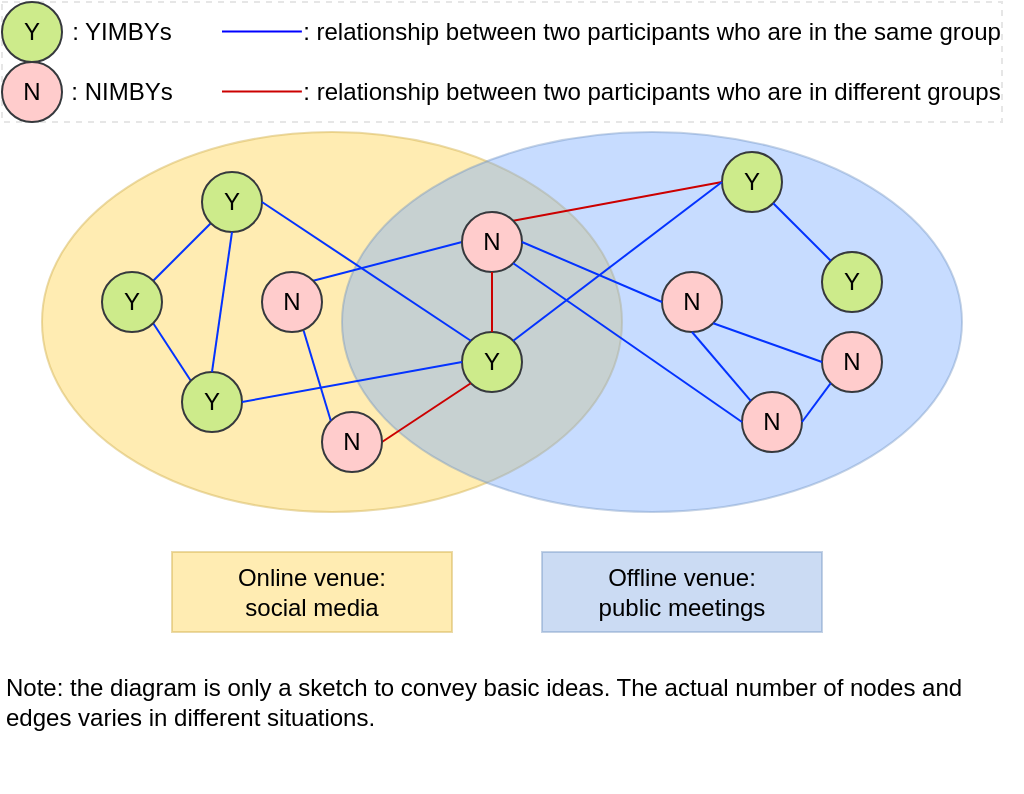 <mxfile version="21.6.5" type="github">
  <diagram name="Page-1" id="_gHLLHE9bVL9B20DSESU">
    <mxGraphModel dx="710" dy="473" grid="1" gridSize="10" guides="1" tooltips="1" connect="1" arrows="1" fold="1" page="1" pageScale="1" pageWidth="850" pageHeight="1100" math="0" shadow="0">
      <root>
        <mxCell id="0" />
        <mxCell id="1" parent="0" />
        <mxCell id="SoCJYkqODRn5aVtLT6-E-4" value="" style="ellipse;whiteSpace=wrap;html=1;fillColor=#FFD966;strokeColor=#d6b656;opacity=50;" vertex="1" parent="1">
          <mxGeometry x="40" y="70" width="290" height="190" as="geometry" />
        </mxCell>
        <mxCell id="SoCJYkqODRn5aVtLT6-E-5" value="" style="ellipse;whiteSpace=wrap;html=1;fillColor=#74a7fe;strokeColor=#6c8ebf;opacity=40;" vertex="1" parent="1">
          <mxGeometry x="190" y="70" width="310" height="190" as="geometry" />
        </mxCell>
        <mxCell id="SoCJYkqODRn5aVtLT6-E-24" style="orthogonalLoop=1;jettySize=auto;html=1;exitX=0;exitY=1;exitDx=0;exitDy=0;entryX=1;entryY=0;entryDx=0;entryDy=0;startArrow=none;startFill=0;endArrow=none;endFill=0;strokeColor=#0433ff;" edge="1" parent="1" source="SoCJYkqODRn5aVtLT6-E-8" target="SoCJYkqODRn5aVtLT6-E-9">
          <mxGeometry relative="1" as="geometry" />
        </mxCell>
        <mxCell id="SoCJYkqODRn5aVtLT6-E-8" value="Y" style="ellipse;whiteSpace=wrap;html=1;aspect=fixed;fillColor=#cdeb8b;strokeColor=#36393d;" vertex="1" parent="1">
          <mxGeometry x="120" y="90" width="30" height="30" as="geometry" />
        </mxCell>
        <mxCell id="SoCJYkqODRn5aVtLT6-E-45" style="orthogonalLoop=1;jettySize=auto;html=1;exitX=1;exitY=1;exitDx=0;exitDy=0;entryX=0;entryY=0;entryDx=0;entryDy=0;endArrow=none;endFill=0;strokeColor=#0433ff;" edge="1" parent="1" source="SoCJYkqODRn5aVtLT6-E-9" target="SoCJYkqODRn5aVtLT6-E-10">
          <mxGeometry relative="1" as="geometry" />
        </mxCell>
        <mxCell id="SoCJYkqODRn5aVtLT6-E-9" value="Y" style="ellipse;whiteSpace=wrap;html=1;aspect=fixed;fillColor=#cdeb8b;strokeColor=#36393d;" vertex="1" parent="1">
          <mxGeometry x="70" y="140" width="30" height="30" as="geometry" />
        </mxCell>
        <mxCell id="SoCJYkqODRn5aVtLT6-E-10" value="Y" style="ellipse;whiteSpace=wrap;html=1;aspect=fixed;fillColor=#cdeb8b;strokeColor=#36393d;" vertex="1" parent="1">
          <mxGeometry x="110" y="190" width="30" height="30" as="geometry" />
        </mxCell>
        <mxCell id="SoCJYkqODRn5aVtLT6-E-11" value="Y" style="ellipse;whiteSpace=wrap;html=1;aspect=fixed;fillColor=#cdeb8b;strokeColor=#36393d;" vertex="1" parent="1">
          <mxGeometry x="380" y="80" width="30" height="30" as="geometry" />
        </mxCell>
        <mxCell id="SoCJYkqODRn5aVtLT6-E-12" value="Y" style="ellipse;whiteSpace=wrap;html=1;aspect=fixed;fillColor=#cdeb8b;strokeColor=#36393d;" vertex="1" parent="1">
          <mxGeometry x="430" y="130" width="30" height="30" as="geometry" />
        </mxCell>
        <mxCell id="SoCJYkqODRn5aVtLT6-E-13" value="Y" style="ellipse;whiteSpace=wrap;html=1;aspect=fixed;fillColor=#cdeb8b;strokeColor=#36393d;" vertex="1" parent="1">
          <mxGeometry x="250" y="170" width="30" height="30" as="geometry" />
        </mxCell>
        <mxCell id="SoCJYkqODRn5aVtLT6-E-36" style="orthogonalLoop=1;jettySize=auto;html=1;exitX=1;exitY=0;exitDx=0;exitDy=0;entryX=0;entryY=0.5;entryDx=0;entryDy=0;endArrow=none;endFill=0;strokeColor=#0433ff;" edge="1" parent="1" source="SoCJYkqODRn5aVtLT6-E-14" target="SoCJYkqODRn5aVtLT6-E-16">
          <mxGeometry relative="1" as="geometry" />
        </mxCell>
        <mxCell id="SoCJYkqODRn5aVtLT6-E-14" value="N" style="ellipse;whiteSpace=wrap;html=1;aspect=fixed;fillColor=#ffcccc;strokeColor=#36393d;" vertex="1" parent="1">
          <mxGeometry x="150" y="140" width="30" height="30" as="geometry" />
        </mxCell>
        <mxCell id="SoCJYkqODRn5aVtLT6-E-44" style="orthogonalLoop=1;jettySize=auto;html=1;exitX=1;exitY=0;exitDx=0;exitDy=0;entryX=0;entryY=0.5;entryDx=0;entryDy=0;endArrow=none;endFill=0;strokeColor=#CC0000;" edge="1" parent="1" source="SoCJYkqODRn5aVtLT6-E-16" target="SoCJYkqODRn5aVtLT6-E-11">
          <mxGeometry relative="1" as="geometry" />
        </mxCell>
        <mxCell id="SoCJYkqODRn5aVtLT6-E-16" value="N" style="ellipse;whiteSpace=wrap;html=1;aspect=fixed;fillColor=#ffcccc;strokeColor=#36393d;" vertex="1" parent="1">
          <mxGeometry x="250" y="110" width="30" height="30" as="geometry" />
        </mxCell>
        <mxCell id="SoCJYkqODRn5aVtLT6-E-18" value="N" style="ellipse;whiteSpace=wrap;html=1;aspect=fixed;fillColor=#ffcccc;strokeColor=#36393d;" vertex="1" parent="1">
          <mxGeometry x="350" y="140" width="30" height="30" as="geometry" />
        </mxCell>
        <mxCell id="SoCJYkqODRn5aVtLT6-E-19" value="N" style="ellipse;whiteSpace=wrap;html=1;aspect=fixed;fillColor=#ffcccc;strokeColor=#36393d;" vertex="1" parent="1">
          <mxGeometry x="430" y="170" width="30" height="30" as="geometry" />
        </mxCell>
        <mxCell id="SoCJYkqODRn5aVtLT6-E-20" value="N" style="ellipse;whiteSpace=wrap;html=1;aspect=fixed;fillColor=#ffcccc;strokeColor=#36393d;" vertex="1" parent="1">
          <mxGeometry x="390" y="200" width="30" height="30" as="geometry" />
        </mxCell>
        <mxCell id="SoCJYkqODRn5aVtLT6-E-37" style="orthogonalLoop=1;jettySize=auto;html=1;exitX=1;exitY=0.5;exitDx=0;exitDy=0;entryX=0;entryY=1;entryDx=0;entryDy=0;endArrow=none;endFill=0;strokeColor=#CC0000;" edge="1" parent="1" source="SoCJYkqODRn5aVtLT6-E-21" target="SoCJYkqODRn5aVtLT6-E-13">
          <mxGeometry relative="1" as="geometry" />
        </mxCell>
        <mxCell id="SoCJYkqODRn5aVtLT6-E-21" value="N" style="ellipse;whiteSpace=wrap;html=1;aspect=fixed;fillColor=#ffcccc;strokeColor=#36393d;" vertex="1" parent="1">
          <mxGeometry x="180" y="210" width="30" height="30" as="geometry" />
        </mxCell>
        <mxCell id="SoCJYkqODRn5aVtLT6-E-22" value="Online venue:&lt;br&gt;social media" style="text;html=1;strokeColor=#d6b656;fillColor=#FFD966;align=center;verticalAlign=middle;whiteSpace=wrap;rounded=0;opacity=50;" vertex="1" parent="1">
          <mxGeometry x="105" y="280" width="140" height="40" as="geometry" />
        </mxCell>
        <mxCell id="SoCJYkqODRn5aVtLT6-E-23" value="Offline venue:&lt;br&gt;public meetings" style="text;html=1;strokeColor=#6c8ebf;fillColor=#7EA6E0;align=center;verticalAlign=middle;whiteSpace=wrap;rounded=0;opacity=40;" vertex="1" parent="1">
          <mxGeometry x="290" y="280" width="140" height="40" as="geometry" />
        </mxCell>
        <mxCell id="SoCJYkqODRn5aVtLT6-E-26" style="orthogonalLoop=1;jettySize=auto;html=1;exitX=0.5;exitY=1;exitDx=0;exitDy=0;entryX=0.5;entryY=0;entryDx=0;entryDy=0;startArrow=none;startFill=0;endArrow=none;endFill=0;strokeColor=#0433ff;" edge="1" parent="1" source="SoCJYkqODRn5aVtLT6-E-8" target="SoCJYkqODRn5aVtLT6-E-10">
          <mxGeometry relative="1" as="geometry">
            <mxPoint x="134" y="126" as="sourcePoint" />
            <mxPoint x="106" y="154" as="targetPoint" />
          </mxGeometry>
        </mxCell>
        <mxCell id="SoCJYkqODRn5aVtLT6-E-28" style="orthogonalLoop=1;jettySize=auto;html=1;exitX=0;exitY=0.5;exitDx=0;exitDy=0;entryX=1;entryY=0.5;entryDx=0;entryDy=0;startArrow=none;startFill=0;endArrow=none;endFill=0;strokeColor=#0433ff;curved=1;" edge="1" parent="1" source="SoCJYkqODRn5aVtLT6-E-13" target="SoCJYkqODRn5aVtLT6-E-10">
          <mxGeometry relative="1" as="geometry">
            <mxPoint x="145" y="130" as="sourcePoint" />
            <mxPoint x="135" y="200" as="targetPoint" />
          </mxGeometry>
        </mxCell>
        <mxCell id="SoCJYkqODRn5aVtLT6-E-29" style="orthogonalLoop=1;jettySize=auto;html=1;exitX=0;exitY=0;exitDx=0;exitDy=0;entryX=0.694;entryY=0.978;entryDx=0;entryDy=0;startArrow=none;startFill=0;endArrow=none;endFill=0;strokeColor=#0433ff;curved=1;entryPerimeter=0;" edge="1" parent="1" source="SoCJYkqODRn5aVtLT6-E-21" target="SoCJYkqODRn5aVtLT6-E-14">
          <mxGeometry relative="1" as="geometry">
            <mxPoint x="260" y="195" as="sourcePoint" />
            <mxPoint x="150" y="215" as="targetPoint" />
          </mxGeometry>
        </mxCell>
        <mxCell id="SoCJYkqODRn5aVtLT6-E-30" style="orthogonalLoop=1;jettySize=auto;html=1;exitX=0;exitY=0.5;exitDx=0;exitDy=0;entryX=1;entryY=0.5;entryDx=0;entryDy=0;startArrow=none;startFill=0;endArrow=none;endFill=0;strokeColor=#0433ff;curved=1;" edge="1" parent="1" source="SoCJYkqODRn5aVtLT6-E-18" target="SoCJYkqODRn5aVtLT6-E-16">
          <mxGeometry relative="1" as="geometry">
            <mxPoint x="323" y="177.5" as="sourcePoint" />
            <mxPoint x="310" y="132.5" as="targetPoint" />
          </mxGeometry>
        </mxCell>
        <mxCell id="SoCJYkqODRn5aVtLT6-E-33" style="orthogonalLoop=1;jettySize=auto;html=1;entryX=0;entryY=0.5;entryDx=0;entryDy=0;startArrow=none;startFill=0;endArrow=none;endFill=0;strokeColor=#0433ff;curved=1;exitX=1;exitY=1;exitDx=0;exitDy=0;" edge="1" parent="1" source="SoCJYkqODRn5aVtLT6-E-18">
          <mxGeometry relative="1" as="geometry">
            <mxPoint x="485" y="207" as="sourcePoint" />
            <mxPoint x="430" y="185" as="targetPoint" />
          </mxGeometry>
        </mxCell>
        <mxCell id="SoCJYkqODRn5aVtLT6-E-35" style="orthogonalLoop=1;jettySize=auto;html=1;entryX=0;entryY=1;entryDx=0;entryDy=0;startArrow=none;startFill=0;endArrow=none;endFill=0;strokeColor=#0433ff;exitX=1;exitY=0.5;exitDx=0;exitDy=0;rounded=1;" edge="1" parent="1" source="SoCJYkqODRn5aVtLT6-E-20" target="SoCJYkqODRn5aVtLT6-E-19">
          <mxGeometry relative="1" as="geometry">
            <mxPoint x="415" y="210" as="sourcePoint" />
            <mxPoint x="386" y="176" as="targetPoint" />
          </mxGeometry>
        </mxCell>
        <mxCell id="SoCJYkqODRn5aVtLT6-E-38" style="orthogonalLoop=1;jettySize=auto;html=1;exitX=0.5;exitY=0;exitDx=0;exitDy=0;entryX=0.5;entryY=1;entryDx=0;entryDy=0;endArrow=none;endFill=0;strokeColor=#CC0000;" edge="1" parent="1" source="SoCJYkqODRn5aVtLT6-E-13" target="SoCJYkqODRn5aVtLT6-E-16">
          <mxGeometry relative="1" as="geometry">
            <mxPoint x="220" y="235" as="sourcePoint" />
            <mxPoint x="264" y="206" as="targetPoint" />
          </mxGeometry>
        </mxCell>
        <mxCell id="SoCJYkqODRn5aVtLT6-E-39" style="orthogonalLoop=1;jettySize=auto;html=1;exitX=1;exitY=0;exitDx=0;exitDy=0;entryX=0;entryY=0.5;entryDx=0;entryDy=0;endArrow=none;endFill=0;strokeColor=#0433ff;" edge="1" parent="1" source="SoCJYkqODRn5aVtLT6-E-13" target="SoCJYkqODRn5aVtLT6-E-11">
          <mxGeometry relative="1" as="geometry">
            <mxPoint x="300" y="190" as="sourcePoint" />
            <mxPoint x="300" y="160" as="targetPoint" />
          </mxGeometry>
        </mxCell>
        <mxCell id="SoCJYkqODRn5aVtLT6-E-40" style="orthogonalLoop=1;jettySize=auto;html=1;exitX=0;exitY=0;exitDx=0;exitDy=0;entryX=1;entryY=1;entryDx=0;entryDy=0;endArrow=none;endFill=0;strokeColor=#0433ff;" edge="1" parent="1" source="SoCJYkqODRn5aVtLT6-E-12" target="SoCJYkqODRn5aVtLT6-E-11">
          <mxGeometry relative="1" as="geometry">
            <mxPoint x="286" y="184" as="sourcePoint" />
            <mxPoint x="390" y="105" as="targetPoint" />
          </mxGeometry>
        </mxCell>
        <mxCell id="SoCJYkqODRn5aVtLT6-E-41" style="orthogonalLoop=1;jettySize=auto;html=1;entryX=0;entryY=0.5;entryDx=0;entryDy=0;startArrow=none;startFill=0;endArrow=none;endFill=0;strokeColor=#0433ff;curved=1;exitX=1;exitY=1;exitDx=0;exitDy=0;" edge="1" parent="1" source="SoCJYkqODRn5aVtLT6-E-16" target="SoCJYkqODRn5aVtLT6-E-20">
          <mxGeometry relative="1" as="geometry">
            <mxPoint x="386" y="176" as="sourcePoint" />
            <mxPoint x="440" y="195" as="targetPoint" />
          </mxGeometry>
        </mxCell>
        <mxCell id="SoCJYkqODRn5aVtLT6-E-43" style="orthogonalLoop=1;jettySize=auto;html=1;entryX=0;entryY=0;entryDx=0;entryDy=0;startArrow=none;startFill=0;endArrow=none;endFill=0;strokeColor=#0433ff;curved=1;exitX=0.5;exitY=1;exitDx=0;exitDy=0;" edge="1" parent="1" source="SoCJYkqODRn5aVtLT6-E-18" target="SoCJYkqODRn5aVtLT6-E-20">
          <mxGeometry relative="1" as="geometry">
            <mxPoint x="406" y="196" as="sourcePoint" />
            <mxPoint x="460" y="215" as="targetPoint" />
          </mxGeometry>
        </mxCell>
        <mxCell id="SoCJYkqODRn5aVtLT6-E-46" style="orthogonalLoop=1;jettySize=auto;html=1;exitX=1;exitY=0.5;exitDx=0;exitDy=0;entryX=0;entryY=0;entryDx=0;entryDy=0;endArrow=none;endFill=0;strokeColor=#0433ff;" edge="1" parent="1" source="SoCJYkqODRn5aVtLT6-E-8" target="SoCJYkqODRn5aVtLT6-E-13">
          <mxGeometry relative="1" as="geometry">
            <mxPoint x="186" y="154" as="sourcePoint" />
            <mxPoint x="260" y="135" as="targetPoint" />
          </mxGeometry>
        </mxCell>
        <mxCell id="SoCJYkqODRn5aVtLT6-E-48" value="&lt;div style=&quot;&quot;&gt;Note: the diagram is only a sketch to convey basic ideas. The actual number of nodes and edges varies in different situations.&lt;/div&gt;" style="text;html=1;strokeColor=none;fillColor=none;align=left;verticalAlign=middle;whiteSpace=wrap;rounded=0;" vertex="1" parent="1">
          <mxGeometry x="20" y="310" width="500" height="90" as="geometry" />
        </mxCell>
        <mxCell id="SoCJYkqODRn5aVtLT6-E-49" value="" style="rounded=0;whiteSpace=wrap;html=1;strokeColor=#E6E6E6;dashed=1;" vertex="1" parent="1">
          <mxGeometry x="20" y="5" width="500" height="60" as="geometry" />
        </mxCell>
        <mxCell id="SoCJYkqODRn5aVtLT6-E-50" value="Y" style="ellipse;whiteSpace=wrap;html=1;aspect=fixed;fillColor=#cdeb8b;strokeColor=#36393d;" vertex="1" parent="1">
          <mxGeometry x="20" y="5" width="30" height="30" as="geometry" />
        </mxCell>
        <mxCell id="SoCJYkqODRn5aVtLT6-E-51" value="N" style="ellipse;whiteSpace=wrap;html=1;aspect=fixed;fillColor=#ffcccc;strokeColor=#36393d;" vertex="1" parent="1">
          <mxGeometry x="20" y="35" width="30" height="30" as="geometry" />
        </mxCell>
        <mxCell id="SoCJYkqODRn5aVtLT6-E-52" value=": YIMBYs" style="text;html=1;strokeColor=none;fillColor=none;align=center;verticalAlign=middle;whiteSpace=wrap;rounded=0;" vertex="1" parent="1">
          <mxGeometry x="50" y="5" width="60" height="30" as="geometry" />
        </mxCell>
        <mxCell id="SoCJYkqODRn5aVtLT6-E-53" value=": NIMBYs" style="text;html=1;strokeColor=none;fillColor=none;align=center;verticalAlign=middle;whiteSpace=wrap;rounded=0;" vertex="1" parent="1">
          <mxGeometry x="50" y="35" width="60" height="30" as="geometry" />
        </mxCell>
        <mxCell id="SoCJYkqODRn5aVtLT6-E-55" value="" style="endArrow=none;html=1;rounded=0;entryX=0.714;entryY=0.333;entryDx=0;entryDy=0;entryPerimeter=0;strokeColor=#CC0000;" edge="1" parent="1">
          <mxGeometry width="50" height="50" relative="1" as="geometry">
            <mxPoint x="130" y="49.73" as="sourcePoint" />
            <mxPoint x="169.94" y="49.71" as="targetPoint" />
          </mxGeometry>
        </mxCell>
        <mxCell id="SoCJYkqODRn5aVtLT6-E-56" value="" style="endArrow=none;html=1;rounded=0;entryX=0.714;entryY=0.333;entryDx=0;entryDy=0;entryPerimeter=0;strokeColor=#0000FF;" edge="1" parent="1">
          <mxGeometry width="50" height="50" relative="1" as="geometry">
            <mxPoint x="130" y="19.73" as="sourcePoint" />
            <mxPoint x="169.94" y="19.71" as="targetPoint" />
          </mxGeometry>
        </mxCell>
        <mxCell id="SoCJYkqODRn5aVtLT6-E-57" value=": relationship between two participants who are in the same group" style="text;html=1;strokeColor=none;fillColor=none;align=center;verticalAlign=middle;whiteSpace=wrap;rounded=0;" vertex="1" parent="1">
          <mxGeometry x="160" y="5" width="370" height="30" as="geometry" />
        </mxCell>
        <mxCell id="SoCJYkqODRn5aVtLT6-E-59" value=": relationship between two participants who are in different groups" style="text;html=1;strokeColor=none;fillColor=none;align=center;verticalAlign=middle;whiteSpace=wrap;rounded=0;" vertex="1" parent="1">
          <mxGeometry x="160" y="35" width="370" height="30" as="geometry" />
        </mxCell>
      </root>
    </mxGraphModel>
  </diagram>
</mxfile>
